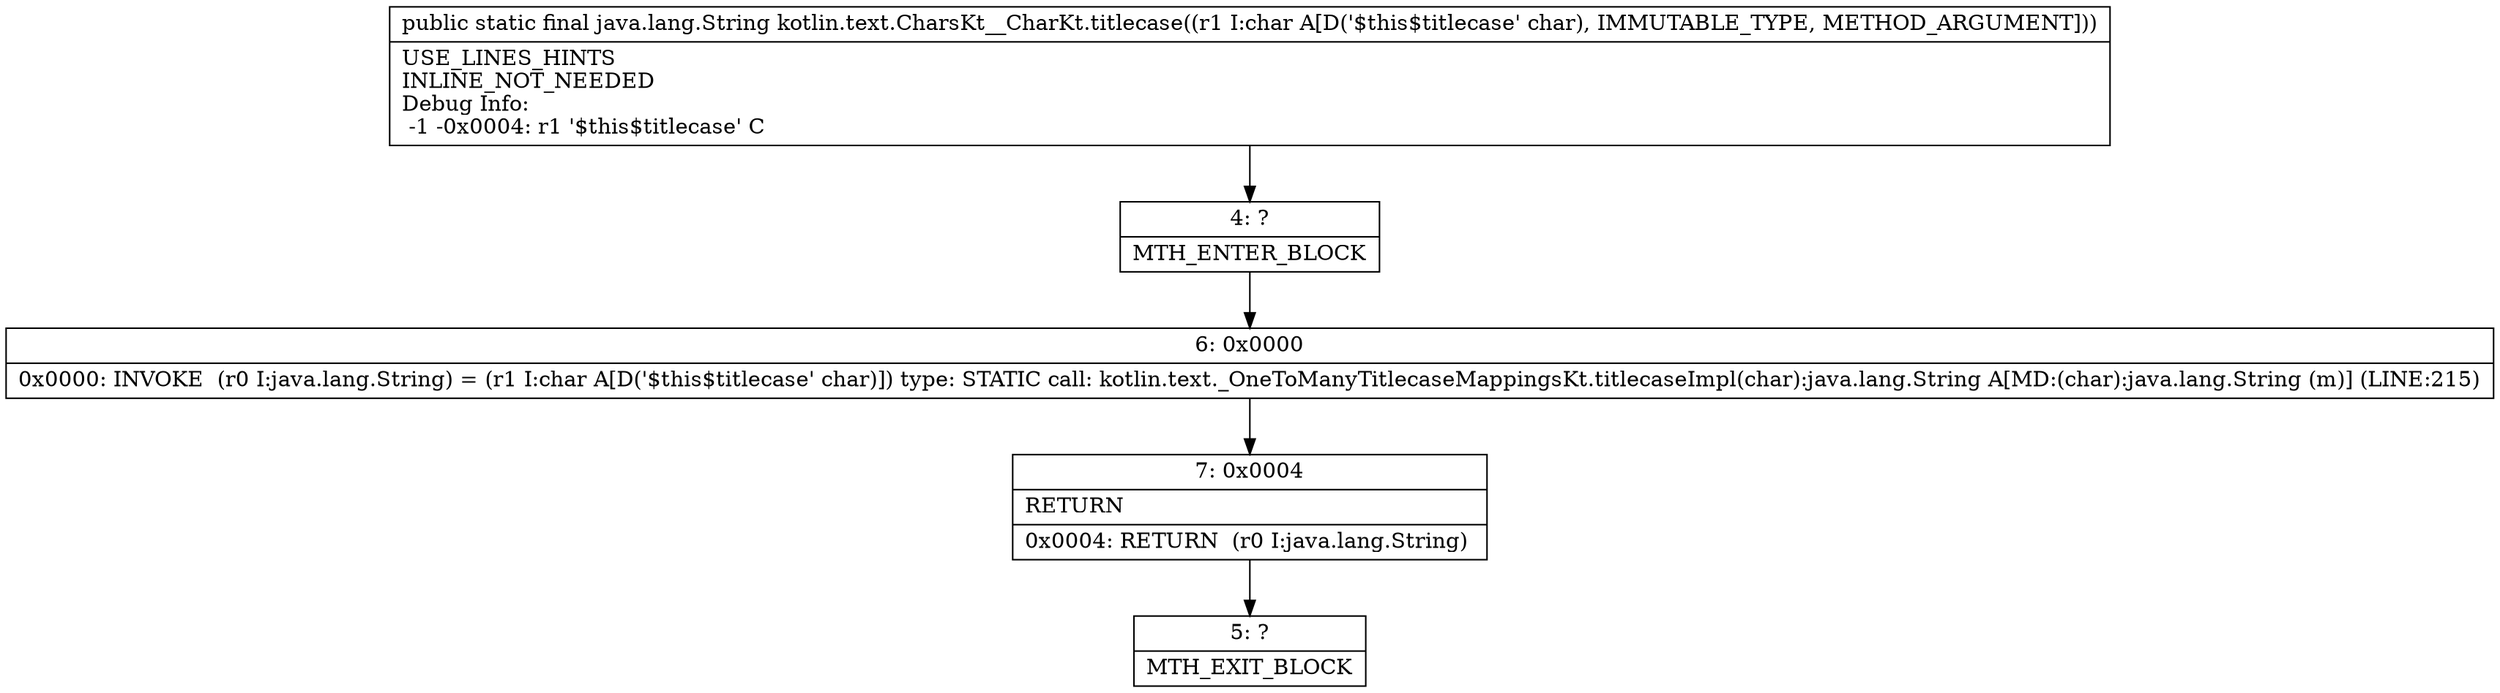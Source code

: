 digraph "CFG forkotlin.text.CharsKt__CharKt.titlecase(C)Ljava\/lang\/String;" {
Node_4 [shape=record,label="{4\:\ ?|MTH_ENTER_BLOCK\l}"];
Node_6 [shape=record,label="{6\:\ 0x0000|0x0000: INVOKE  (r0 I:java.lang.String) = (r1 I:char A[D('$this$titlecase' char)]) type: STATIC call: kotlin.text._OneToManyTitlecaseMappingsKt.titlecaseImpl(char):java.lang.String A[MD:(char):java.lang.String (m)] (LINE:215)\l}"];
Node_7 [shape=record,label="{7\:\ 0x0004|RETURN\l|0x0004: RETURN  (r0 I:java.lang.String) \l}"];
Node_5 [shape=record,label="{5\:\ ?|MTH_EXIT_BLOCK\l}"];
MethodNode[shape=record,label="{public static final java.lang.String kotlin.text.CharsKt__CharKt.titlecase((r1 I:char A[D('$this$titlecase' char), IMMUTABLE_TYPE, METHOD_ARGUMENT]))  | USE_LINES_HINTS\lINLINE_NOT_NEEDED\lDebug Info:\l  \-1 \-0x0004: r1 '$this$titlecase' C\l}"];
MethodNode -> Node_4;Node_4 -> Node_6;
Node_6 -> Node_7;
Node_7 -> Node_5;
}

